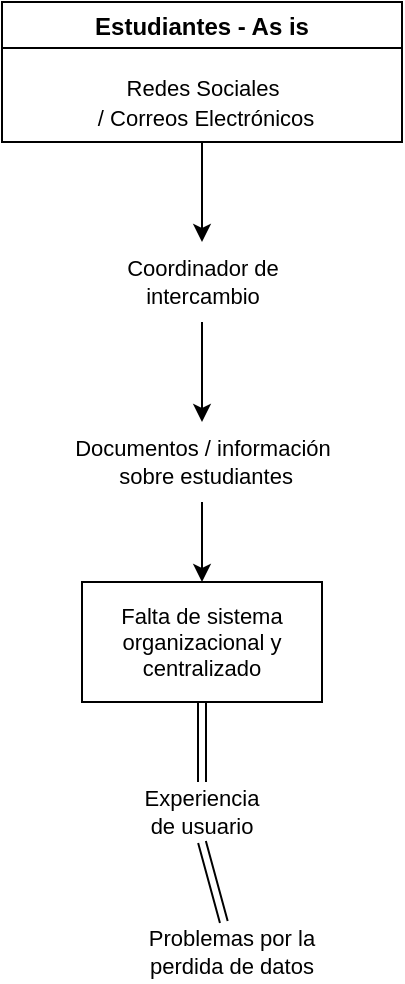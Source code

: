 <mxfile>
    <diagram id="IrhH2PibPF3S64f2sy0Q" name="Página-1">
        <mxGraphModel dx="1047" dy="509" grid="1" gridSize="10" guides="1" tooltips="1" connect="1" arrows="1" fold="1" page="1" pageScale="1" pageWidth="827" pageHeight="1169" math="0" shadow="0">
            <root>
                <mxCell id="0"/>
                <mxCell id="1" parent="0"/>
                <mxCell id="2" value="Estudiantes - As is" style="swimlane;" vertex="1" parent="1">
                    <mxGeometry x="260" y="110" width="200" height="70" as="geometry"/>
                </mxCell>
                <mxCell id="3" value="&lt;font style=&quot;font-size: 11px;&quot;&gt;Redes Sociales&lt;br&gt;&amp;nbsp;/ Correos Electrónicos&lt;/font&gt;" style="text;html=1;align=center;verticalAlign=middle;resizable=0;points=[];autosize=1;strokeColor=none;fillColor=none;" vertex="1" parent="2">
                    <mxGeometry x="35" y="30" width="130" height="40" as="geometry"/>
                </mxCell>
                <mxCell id="4" style="edgeStyle=none;html=1;fontSize=11;" edge="1" parent="1" source="3">
                    <mxGeometry relative="1" as="geometry">
                        <mxPoint x="360" y="230.0" as="targetPoint"/>
                    </mxGeometry>
                </mxCell>
                <mxCell id="5" style="edgeStyle=none;html=1;fontSize=11;" edge="1" parent="1" source="6">
                    <mxGeometry relative="1" as="geometry">
                        <mxPoint x="360" y="320.0" as="targetPoint"/>
                    </mxGeometry>
                </mxCell>
                <mxCell id="6" value="Coordinador de &lt;br&gt;intercambio" style="text;html=1;align=center;verticalAlign=middle;resizable=0;points=[];autosize=1;strokeColor=none;fillColor=none;fontSize=11;" vertex="1" parent="1">
                    <mxGeometry x="310" y="230" width="100" height="40" as="geometry"/>
                </mxCell>
                <mxCell id="7" style="edgeStyle=none;html=1;fontSize=11;" edge="1" parent="1" source="8">
                    <mxGeometry relative="1" as="geometry">
                        <mxPoint x="360" y="400.0" as="targetPoint"/>
                    </mxGeometry>
                </mxCell>
                <mxCell id="8" value="Documentos / información&lt;br&gt;&amp;nbsp;sobre estudiantes" style="text;html=1;align=center;verticalAlign=middle;resizable=0;points=[];autosize=1;strokeColor=none;fillColor=none;fontSize=11;" vertex="1" parent="1">
                    <mxGeometry x="285" y="320" width="150" height="40" as="geometry"/>
                </mxCell>
                <mxCell id="9" style="edgeStyle=none;html=1;entryX=0.5;entryY=0;entryDx=0;entryDy=0;fontSize=11;shape=link;" edge="1" parent="1" source="10" target="11">
                    <mxGeometry relative="1" as="geometry"/>
                </mxCell>
                <mxCell id="10" value="Falta de sistema organizacional y centralizado" style="rounded=0;whiteSpace=wrap;html=1;fontSize=11;" vertex="1" parent="1">
                    <mxGeometry x="300" y="400" width="120" height="60" as="geometry"/>
                </mxCell>
                <mxCell id="11" value="Experiencia de usuario" style="text;html=1;strokeColor=none;fillColor=none;align=center;verticalAlign=middle;whiteSpace=wrap;rounded=0;fontSize=11;" vertex="1" parent="1">
                    <mxGeometry x="330" y="500" width="60" height="30" as="geometry"/>
                </mxCell>
                <mxCell id="12" style="edgeStyle=none;shape=link;html=1;entryX=0.5;entryY=1;entryDx=0;entryDy=0;fontSize=11;" edge="1" parent="1" source="13" target="11">
                    <mxGeometry relative="1" as="geometry"/>
                </mxCell>
                <mxCell id="13" value="Problemas por la perdida de datos" style="text;html=1;strokeColor=none;fillColor=none;align=center;verticalAlign=middle;whiteSpace=wrap;rounded=0;fontSize=11;" vertex="1" parent="1">
                    <mxGeometry x="330" y="570" width="90" height="30" as="geometry"/>
                </mxCell>
            </root>
        </mxGraphModel>
    </diagram>
</mxfile>